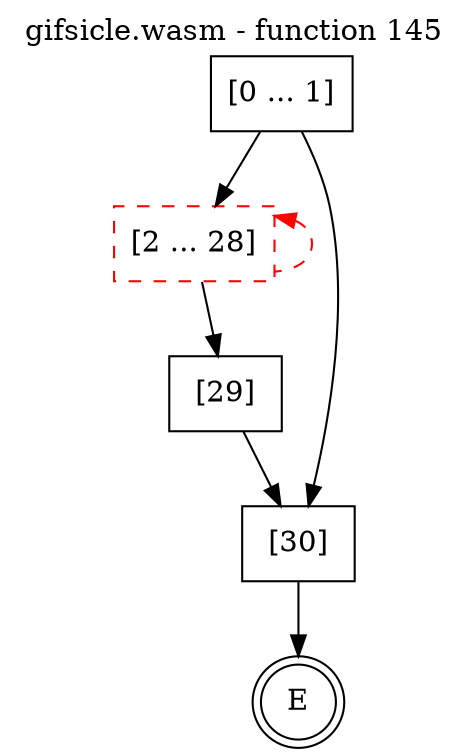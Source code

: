digraph finite_state_machine {
    label = "gifsicle.wasm - function 145"
    labelloc =  t
    labelfontsize = 16
    labelfontcolor = black
    labelfontname = "Helvetica"
    node [shape = doublecircle]; E ;
    node [shape = box];
    node [shape=box, color=black, style=solid] 0[label="[0 ... 1]"]
    node [shape=box, color=red, style=dashed] 2[label="[2 ... 28]"]
    node [shape=box, color=black, style=solid] 29[label="[29]"]
    node [shape=box, color=black, style=solid] 30[label="[30]"]
    0 -> 2;
    0 -> 30;
    2 -> 29;
    2 -> 2[style="dashed" color="red" dir=back];
    29 -> 30;
    30 -> E;
}

